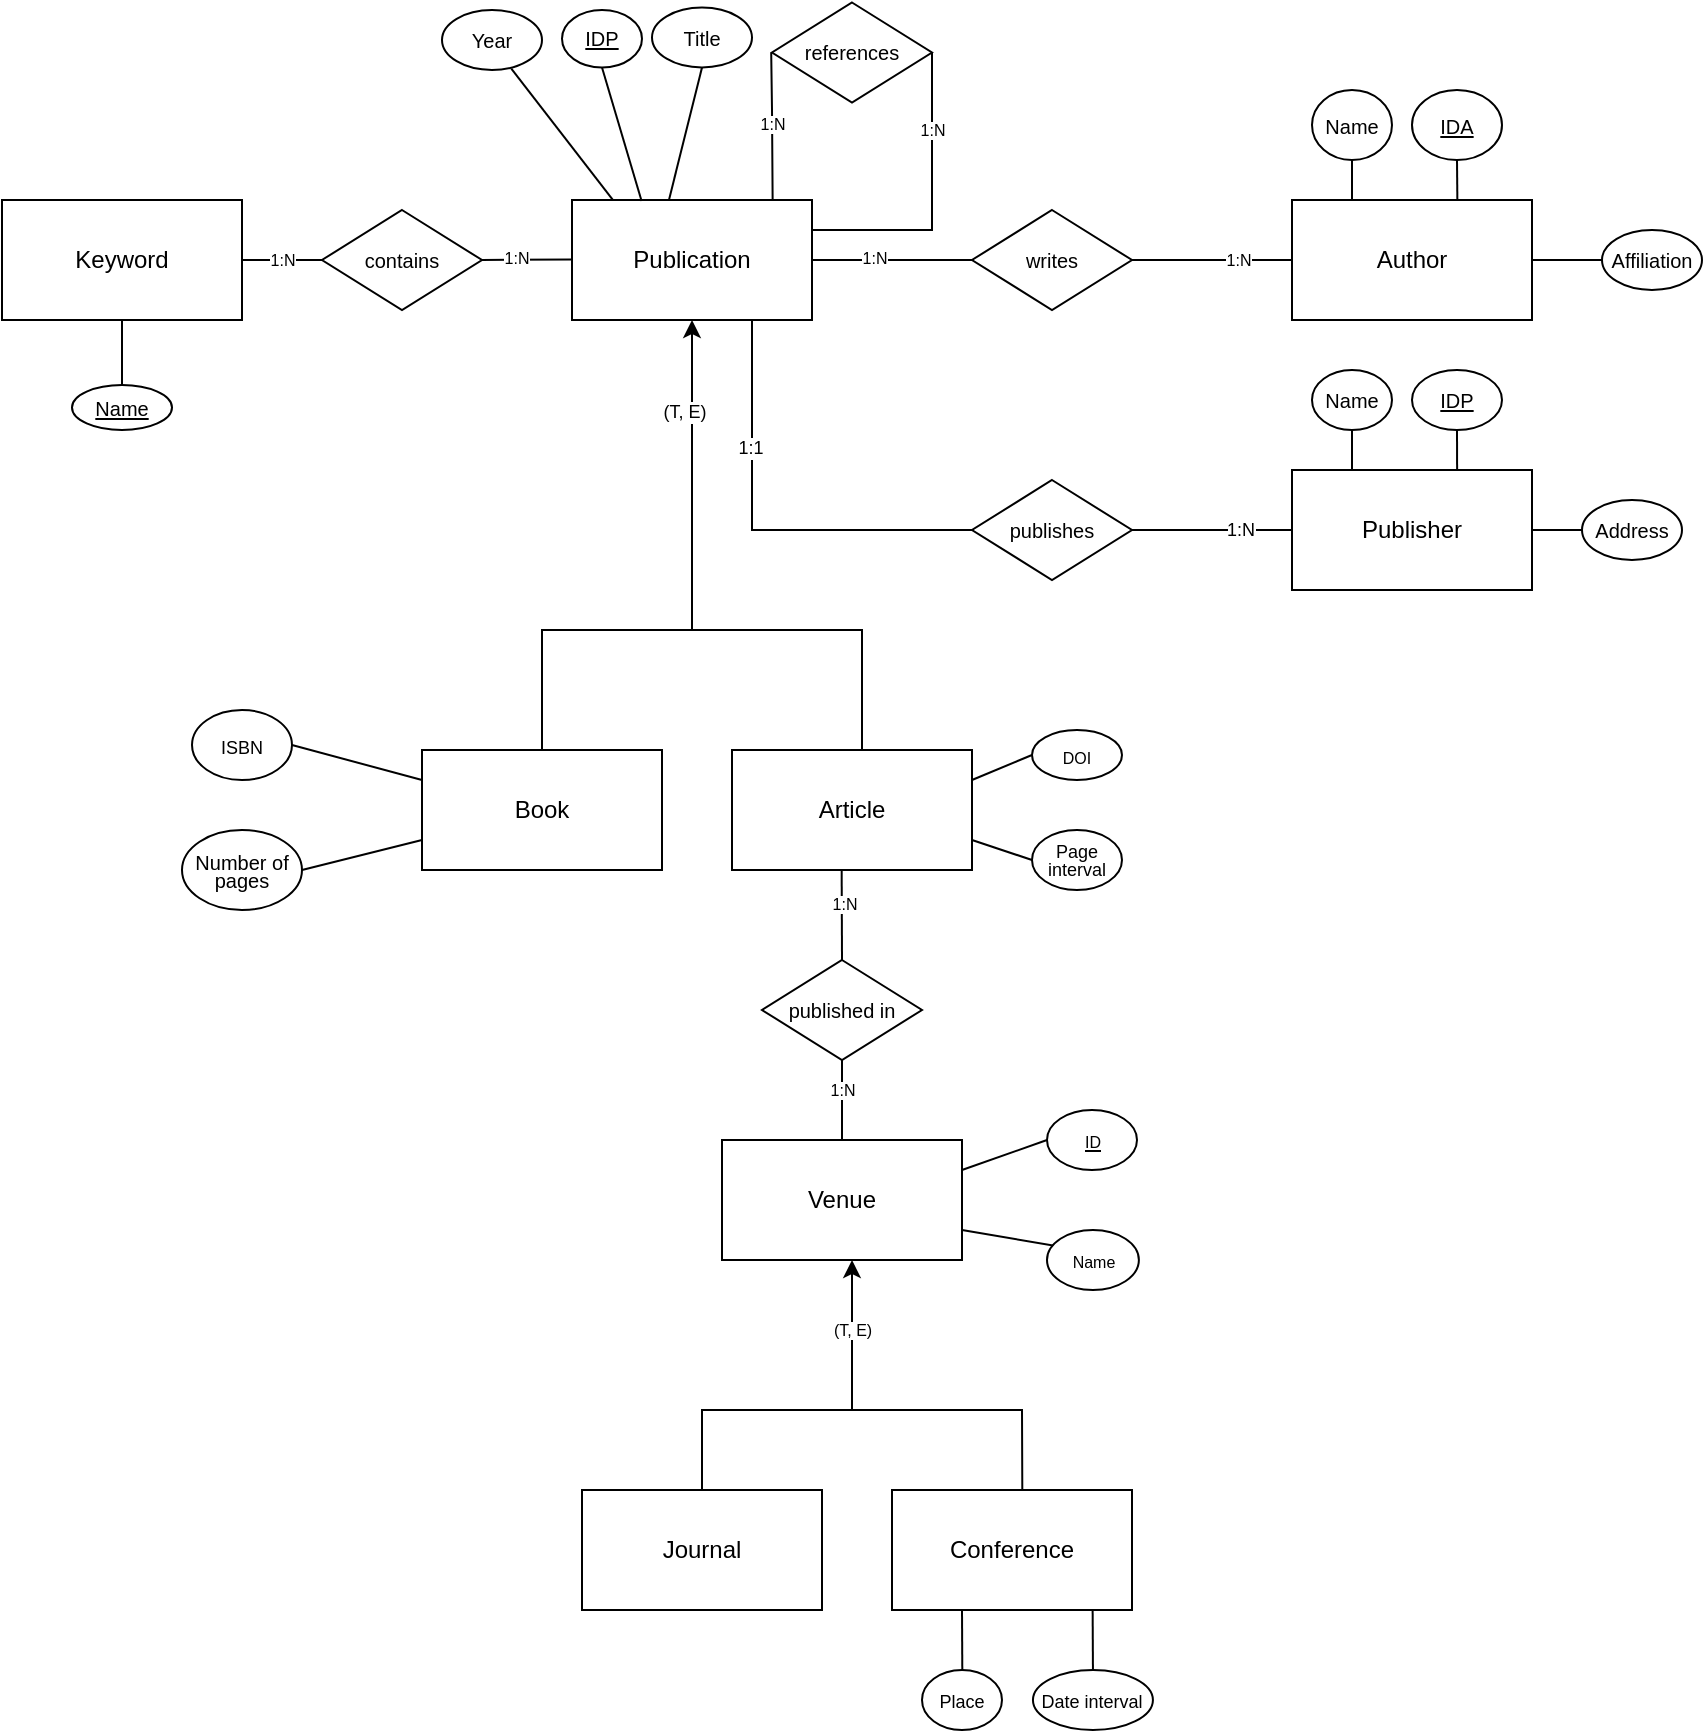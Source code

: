 <mxfile version="20.5.1" type="device"><diagram id="YbhiVVgpyqPNxYgK19MA" name="Pagina-1"><mxGraphModel dx="2249" dy="714" grid="1" gridSize="10" guides="1" tooltips="1" connect="1" arrows="1" fold="1" page="1" pageScale="1" pageWidth="827" pageHeight="1169" math="0" shadow="0"><root><mxCell id="0"/><mxCell id="1" parent="0"/><mxCell id="30poPbCXwHU9at0M2g7Q-2" value="&lt;div&gt;Publication&lt;/div&gt;" style="rounded=0;whiteSpace=wrap;html=1;" parent="1" vertex="1"><mxGeometry x="215" y="205" width="120" height="60" as="geometry"/></mxCell><mxCell id="30poPbCXwHU9at0M2g7Q-3" value="Author" style="whiteSpace=wrap;html=1;" parent="1" vertex="1"><mxGeometry x="575" y="205" width="120" height="60" as="geometry"/></mxCell><mxCell id="30poPbCXwHU9at0M2g7Q-4" value="Book" style="rounded=0;whiteSpace=wrap;html=1;" parent="1" vertex="1"><mxGeometry x="140" y="480" width="120" height="60" as="geometry"/></mxCell><mxCell id="30poPbCXwHU9at0M2g7Q-5" value="Article" style="whiteSpace=wrap;html=1;" parent="1" vertex="1"><mxGeometry x="295" y="480" width="120" height="60" as="geometry"/></mxCell><mxCell id="30poPbCXwHU9at0M2g7Q-6" value="" style="endArrow=none;html=1;rounded=0;entryX=0.25;entryY=0;entryDx=0;entryDy=0;exitX=0.5;exitY=1;exitDx=0;exitDy=0;" parent="1" source="30poPbCXwHU9at0M2g7Q-7" target="30poPbCXwHU9at0M2g7Q-3" edge="1"><mxGeometry width="50" height="50" relative="1" as="geometry"><mxPoint x="605" y="185" as="sourcePoint"/><mxPoint x="535" y="355" as="targetPoint"/></mxGeometry></mxCell><mxCell id="30poPbCXwHU9at0M2g7Q-7" value="&lt;font style=&quot;font-size: 10px;&quot;&gt;Name&lt;/font&gt;" style="ellipse;whiteSpace=wrap;html=1;" parent="1" vertex="1"><mxGeometry x="585" y="150" width="40" height="35" as="geometry"/></mxCell><mxCell id="30poPbCXwHU9at0M2g7Q-8" value="" style="endArrow=none;html=1;rounded=0;entryX=0.689;entryY=-0.002;entryDx=0;entryDy=0;exitX=0.5;exitY=1;exitDx=0;exitDy=0;entryPerimeter=0;" parent="1" source="30poPbCXwHU9at0M2g7Q-9" edge="1" target="30poPbCXwHU9at0M2g7Q-3"><mxGeometry width="50" height="50" relative="1" as="geometry"><mxPoint x="655" y="185" as="sourcePoint"/><mxPoint x="655" y="205" as="targetPoint"/></mxGeometry></mxCell><mxCell id="30poPbCXwHU9at0M2g7Q-9" value="&lt;font style=&quot;font-size: 10px;&quot;&gt;&lt;span style=&quot;&quot;&gt;&lt;u&gt;IDA&lt;/u&gt;&lt;/span&gt;&lt;/font&gt;" style="ellipse;whiteSpace=wrap;html=1;" parent="1" vertex="1"><mxGeometry x="635" y="150" width="45" height="35" as="geometry"/></mxCell><mxCell id="30poPbCXwHU9at0M2g7Q-10" value="" style="endArrow=none;html=1;rounded=0;entryX=0.404;entryY=0;entryDx=0;entryDy=0;exitX=0.5;exitY=1;exitDx=0;exitDy=0;entryPerimeter=0;" parent="1" source="30poPbCXwHU9at0M2g7Q-11" target="30poPbCXwHU9at0M2g7Q-2" edge="1"><mxGeometry width="50" height="50" relative="1" as="geometry"><mxPoint x="245" y="185" as="sourcePoint"/><mxPoint x="245" y="205" as="targetPoint"/></mxGeometry></mxCell><mxCell id="30poPbCXwHU9at0M2g7Q-11" value="&lt;font style=&quot;font-size: 10px;&quot;&gt;Title&lt;/font&gt;" style="ellipse;whiteSpace=wrap;html=1;" parent="1" vertex="1"><mxGeometry x="255" y="108.75" width="50" height="30" as="geometry"/></mxCell><mxCell id="30poPbCXwHU9at0M2g7Q-20" value="" style="endArrow=none;html=1;rounded=0;entryX=0.171;entryY=0.001;entryDx=0;entryDy=0;exitX=0.693;exitY=0.978;exitDx=0;exitDy=0;entryPerimeter=0;exitPerimeter=0;" parent="1" source="30poPbCXwHU9at0M2g7Q-21" target="30poPbCXwHU9at0M2g7Q-2" edge="1"><mxGeometry width="50" height="50" relative="1" as="geometry"><mxPoint x="180" y="150" as="sourcePoint"/><mxPoint x="210" y="260" as="targetPoint"/></mxGeometry></mxCell><mxCell id="30poPbCXwHU9at0M2g7Q-21" value="&lt;font style=&quot;font-size: 10px;&quot;&gt;Year&lt;/font&gt;" style="ellipse;whiteSpace=wrap;html=1;" parent="1" vertex="1"><mxGeometry x="150" y="110" width="50" height="30" as="geometry"/></mxCell><mxCell id="30poPbCXwHU9at0M2g7Q-28" value="" style="endArrow=none;html=1;rounded=0;fontSize=8;exitX=1;exitY=0.5;exitDx=0;exitDy=0;entryX=0;entryY=0.5;entryDx=0;entryDy=0;" parent="1" source="30poPbCXwHU9at0M2g7Q-35" target="30poPbCXwHU9at0M2g7Q-3" edge="1"><mxGeometry width="50" height="50" relative="1" as="geometry"><mxPoint x="315" y="335" as="sourcePoint"/><mxPoint x="275" y="345" as="targetPoint"/></mxGeometry></mxCell><mxCell id="30poPbCXwHU9at0M2g7Q-77" value="1:N" style="edgeLabel;html=1;align=center;verticalAlign=middle;resizable=0;points=[];fontSize=8;" parent="30poPbCXwHU9at0M2g7Q-28" vertex="1" connectable="0"><mxGeometry x="0.319" relative="1" as="geometry"><mxPoint as="offset"/></mxGeometry></mxCell><mxCell id="30poPbCXwHU9at0M2g7Q-34" value="" style="endArrow=none;html=1;rounded=0;fontSize=8;exitX=1;exitY=0.5;exitDx=0;exitDy=0;" parent="1" source="30poPbCXwHU9at0M2g7Q-2" target="30poPbCXwHU9at0M2g7Q-35" edge="1"><mxGeometry width="50" height="50" relative="1" as="geometry"><mxPoint x="315" y="335" as="sourcePoint"/><mxPoint x="425" y="235" as="targetPoint"/></mxGeometry></mxCell><mxCell id="30poPbCXwHU9at0M2g7Q-76" value="1:N" style="edgeLabel;html=1;align=center;verticalAlign=middle;resizable=0;points=[];fontSize=8;" parent="30poPbCXwHU9at0M2g7Q-34" vertex="1" connectable="0"><mxGeometry x="-0.238" y="1" relative="1" as="geometry"><mxPoint as="offset"/></mxGeometry></mxCell><mxCell id="30poPbCXwHU9at0M2g7Q-35" value="&lt;font style=&quot;font-size: 10px;&quot;&gt;writes&lt;/font&gt;" style="rhombus;whiteSpace=wrap;html=1;fontSize=8;" parent="1" vertex="1"><mxGeometry x="415" y="210" width="80" height="50" as="geometry"/></mxCell><mxCell id="30poPbCXwHU9at0M2g7Q-40" value="Journal" style="rounded=0;whiteSpace=wrap;html=1;" parent="1" vertex="1"><mxGeometry x="220" y="850" width="120" height="60" as="geometry"/></mxCell><mxCell id="30poPbCXwHU9at0M2g7Q-42" value="" style="endArrow=classic;html=1;rounded=0;fontSize=8;entryX=0.5;entryY=1;entryDx=0;entryDy=0;exitX=0.5;exitY=0;exitDx=0;exitDy=0;" parent="1" source="30poPbCXwHU9at0M2g7Q-4" target="30poPbCXwHU9at0M2g7Q-2" edge="1"><mxGeometry width="50" height="50" relative="1" as="geometry"><mxPoint x="210" y="480" as="sourcePoint"/><mxPoint x="250" y="365" as="targetPoint"/><Array as="points"><mxPoint x="200" y="420"/><mxPoint x="275" y="420"/></Array></mxGeometry></mxCell><mxCell id="30poPbCXwHU9at0M2g7Q-48" value="" style="endArrow=none;html=1;rounded=0;fontSize=8;" parent="1" edge="1"><mxGeometry width="50" height="50" relative="1" as="geometry"><mxPoint x="360" y="480" as="sourcePoint"/><mxPoint x="270" y="420" as="targetPoint"/><Array as="points"><mxPoint x="360" y="420"/></Array></mxGeometry></mxCell><mxCell id="30poPbCXwHU9at0M2g7Q-52" value="" style="endArrow=none;html=1;rounded=0;entryX=0;entryY=0.25;entryDx=0;entryDy=0;exitX=1;exitY=0.5;exitDx=0;exitDy=0;" parent="1" source="30poPbCXwHU9at0M2g7Q-53" target="30poPbCXwHU9at0M2g7Q-4" edge="1"><mxGeometry width="50" height="50" relative="1" as="geometry"><mxPoint x="235" y="685" as="sourcePoint"/><mxPoint x="235" y="705" as="targetPoint"/></mxGeometry></mxCell><mxCell id="30poPbCXwHU9at0M2g7Q-53" value="&lt;font style=&quot;font-size: 9px;&quot;&gt;&lt;span style=&quot;&quot;&gt;ISBN&lt;/span&gt;&lt;/font&gt;" style="ellipse;whiteSpace=wrap;html=1;" parent="1" vertex="1"><mxGeometry x="25" y="460" width="50" height="35" as="geometry"/></mxCell><mxCell id="30poPbCXwHU9at0M2g7Q-54" value="" style="endArrow=none;html=1;rounded=0;fontSize=8;exitX=0.5;exitY=1;exitDx=0;exitDy=0;entryX=0.29;entryY=0.008;entryDx=0;entryDy=0;entryPerimeter=0;" parent="1" source="30poPbCXwHU9at0M2g7Q-55" target="30poPbCXwHU9at0M2g7Q-2" edge="1"><mxGeometry width="50" height="50" relative="1" as="geometry"><mxPoint x="175" y="175" as="sourcePoint"/><mxPoint x="210" y="240" as="targetPoint"/></mxGeometry></mxCell><mxCell id="30poPbCXwHU9at0M2g7Q-55" value="&lt;font style=&quot;font-size: 10px;&quot;&gt;&lt;u&gt;IDP&lt;/u&gt;&lt;/font&gt;" style="ellipse;whiteSpace=wrap;html=1;" parent="1" vertex="1"><mxGeometry x="210" y="110" width="40" height="28.75" as="geometry"/></mxCell><mxCell id="30poPbCXwHU9at0M2g7Q-57" value="&lt;font style=&quot;font-size: 12px;&quot;&gt;Conference&lt;/font&gt;" style="rounded=0;whiteSpace=wrap;html=1;fontSize=8;" parent="1" vertex="1"><mxGeometry x="375" y="850" width="120" height="60" as="geometry"/></mxCell><mxCell id="30poPbCXwHU9at0M2g7Q-60" value="&lt;font style=&quot;font-size: 9px;&quot;&gt;&lt;span style=&quot;&quot;&gt;Place&lt;/span&gt;&lt;/font&gt;" style="ellipse;whiteSpace=wrap;html=1;" parent="1" vertex="1"><mxGeometry x="390" y="940" width="40" height="30" as="geometry"/></mxCell><mxCell id="30poPbCXwHU9at0M2g7Q-61" value="" style="endArrow=none;html=1;rounded=0;entryX=0.836;entryY=0.997;entryDx=0;entryDy=0;exitX=0.5;exitY=0;exitDx=0;exitDy=0;entryPerimeter=0;" parent="1" source="30poPbCXwHU9at0M2g7Q-62" target="30poPbCXwHU9at0M2g7Q-57" edge="1"><mxGeometry width="50" height="50" relative="1" as="geometry"><mxPoint x="540" y="794" as="sourcePoint"/><mxPoint x="430" y="830" as="targetPoint"/></mxGeometry></mxCell><mxCell id="30poPbCXwHU9at0M2g7Q-62" value="&lt;font style=&quot;font-size: 9px;&quot;&gt;Date interval&lt;/font&gt;" style="ellipse;whiteSpace=wrap;html=1;" parent="1" vertex="1"><mxGeometry x="445.47" y="940" width="60" height="30" as="geometry"/></mxCell><mxCell id="30poPbCXwHU9at0M2g7Q-71" value="" style="endArrow=none;html=1;rounded=0;entryX=1;entryY=0.75;entryDx=0;entryDy=0;exitX=1;exitY=0.5;exitDx=0;exitDy=0;" parent="1" source="30poPbCXwHU9at0M2g7Q-72" target="mWcJXzl9PnsHev3A6H5_-5" edge="1"><mxGeometry width="50" height="50" relative="1" as="geometry"><mxPoint x="650" y="806.5" as="sourcePoint"/><mxPoint x="625" y="762.5" as="targetPoint"/></mxGeometry></mxCell><mxCell id="30poPbCXwHU9at0M2g7Q-72" value="&lt;font style=&quot;font-size: 8px;&quot;&gt;Name&lt;/font&gt;" style="ellipse;whiteSpace=wrap;html=1;" parent="1" vertex="1"><mxGeometry x="452.5" y="720" width="45.94" height="30" as="geometry"/></mxCell><mxCell id="30poPbCXwHU9at0M2g7Q-73" value="" style="endArrow=none;html=1;rounded=0;fontSize=8;exitX=1;exitY=0.25;exitDx=0;exitDy=0;entryX=0;entryY=0.5;entryDx=0;entryDy=0;" parent="1" source="30poPbCXwHU9at0M2g7Q-5" target="30poPbCXwHU9at0M2g7Q-74" edge="1"><mxGeometry width="50" height="50" relative="1" as="geometry"><mxPoint x="435" y="545" as="sourcePoint"/><mxPoint x="625" y="612" as="targetPoint"/></mxGeometry></mxCell><mxCell id="30poPbCXwHU9at0M2g7Q-74" value="&lt;span style=&quot;font-size: 8px;&quot;&gt;DOI&lt;/span&gt;" style="ellipse;whiteSpace=wrap;html=1;" parent="1" vertex="1"><mxGeometry x="445" y="470" width="45" height="25" as="geometry"/></mxCell><mxCell id="30poPbCXwHU9at0M2g7Q-85" value="" style="endArrow=none;html=1;rounded=0;fontSize=12;entryX=-0.005;entryY=0.499;entryDx=0;entryDy=0;exitX=0.836;exitY=-0.003;exitDx=0;exitDy=0;exitPerimeter=0;labelBackgroundColor=#FFFF66;entryPerimeter=0;" parent="1" source="30poPbCXwHU9at0M2g7Q-2" target="5R_UoTqyrPRpTgfYlsPM-5" edge="1"><mxGeometry width="50" height="50" relative="1" as="geometry"><mxPoint x="295" y="205" as="sourcePoint"/><mxPoint x="295" y="140" as="targetPoint"/><Array as="points"><mxPoint x="315" y="160"/></Array></mxGeometry></mxCell><mxCell id="5R_UoTqyrPRpTgfYlsPM-4" value="1:N" style="edgeLabel;html=1;align=center;verticalAlign=middle;resizable=0;points=[];fontSize=8;" parent="30poPbCXwHU9at0M2g7Q-85" vertex="1" connectable="0"><mxGeometry x="0.056" y="1" relative="1" as="geometry"><mxPoint x="1" y="1" as="offset"/></mxGeometry></mxCell><mxCell id="30poPbCXwHU9at0M2g7Q-86" value="" style="endArrow=none;html=1;rounded=0;fontSize=12;entryX=1;entryY=0.5;entryDx=0;entryDy=0;exitX=1;exitY=0.25;exitDx=0;exitDy=0;labelBackgroundColor=#FFFF66;" parent="1" source="30poPbCXwHU9at0M2g7Q-2" target="5R_UoTqyrPRpTgfYlsPM-5" edge="1"><mxGeometry width="50" height="50" relative="1" as="geometry"><mxPoint x="375" y="215" as="sourcePoint"/><mxPoint x="375" y="140" as="targetPoint"/><Array as="points"><mxPoint x="395" y="220"/></Array></mxGeometry></mxCell><mxCell id="5R_UoTqyrPRpTgfYlsPM-2" value="1:N" style="edgeLabel;html=1;align=center;verticalAlign=middle;resizable=0;points=[];fontSize=8;" parent="30poPbCXwHU9at0M2g7Q-86" vertex="1" connectable="0"><mxGeometry x="0.21" y="-1" relative="1" as="geometry"><mxPoint x="-1" y="-20" as="offset"/></mxGeometry></mxCell><mxCell id="30poPbCXwHU9at0M2g7Q-90" value="Publisher" style="whiteSpace=wrap;html=1;" parent="1" vertex="1"><mxGeometry x="575" y="340" width="120" height="60" as="geometry"/></mxCell><mxCell id="30poPbCXwHU9at0M2g7Q-91" value="" style="endArrow=none;html=1;rounded=0;entryX=0.25;entryY=0;entryDx=0;entryDy=0;exitX=0.5;exitY=1;exitDx=0;exitDy=0;" parent="1" source="30poPbCXwHU9at0M2g7Q-92" target="30poPbCXwHU9at0M2g7Q-90" edge="1"><mxGeometry width="50" height="50" relative="1" as="geometry"><mxPoint x="605" y="320" as="sourcePoint"/><mxPoint x="535" y="490" as="targetPoint"/></mxGeometry></mxCell><mxCell id="30poPbCXwHU9at0M2g7Q-92" value="&lt;font style=&quot;font-size: 10px;&quot;&gt;Name&lt;/font&gt;" style="ellipse;whiteSpace=wrap;html=1;" parent="1" vertex="1"><mxGeometry x="585" y="290" width="40" height="30" as="geometry"/></mxCell><mxCell id="30poPbCXwHU9at0M2g7Q-93" value="" style="endArrow=none;html=1;rounded=0;entryX=0.688;entryY=0.002;entryDx=0;entryDy=0;exitX=0.5;exitY=1;exitDx=0;exitDy=0;entryPerimeter=0;" parent="1" source="30poPbCXwHU9at0M2g7Q-94" edge="1" target="30poPbCXwHU9at0M2g7Q-90"><mxGeometry width="50" height="50" relative="1" as="geometry"><mxPoint x="655" y="320" as="sourcePoint"/><mxPoint x="655" y="340" as="targetPoint"/></mxGeometry></mxCell><mxCell id="30poPbCXwHU9at0M2g7Q-94" value="&lt;font style=&quot;font-size: 10px;&quot;&gt;&lt;span style=&quot;&quot;&gt;&lt;u&gt;IDP&lt;/u&gt;&lt;/span&gt;&lt;/font&gt;" style="ellipse;whiteSpace=wrap;html=1;" parent="1" vertex="1"><mxGeometry x="635" y="290" width="45" height="30" as="geometry"/></mxCell><mxCell id="30poPbCXwHU9at0M2g7Q-95" value="" style="endArrow=none;html=1;rounded=0;fontSize=8;exitX=1;exitY=0.5;exitDx=0;exitDy=0;entryX=0;entryY=0.5;entryDx=0;entryDy=0;" parent="1" target="30poPbCXwHU9at0M2g7Q-90" edge="1"><mxGeometry width="50" height="50" relative="1" as="geometry"><mxPoint x="495" y="370" as="sourcePoint"/><mxPoint x="275" y="480" as="targetPoint"/></mxGeometry></mxCell><mxCell id="5R_UoTqyrPRpTgfYlsPM-8" value="1:N" style="edgeLabel;html=1;align=center;verticalAlign=middle;resizable=0;points=[];fontSize=9;" parent="30poPbCXwHU9at0M2g7Q-95" vertex="1" connectable="0"><mxGeometry x="0.333" relative="1" as="geometry"><mxPoint as="offset"/></mxGeometry></mxCell><mxCell id="30poPbCXwHU9at0M2g7Q-100" value="" style="endArrow=none;html=1;rounded=0;labelBackgroundColor=#FFFF66;fontSize=8;exitX=0;exitY=0.5;exitDx=0;exitDy=0;entryX=0.75;entryY=1;entryDx=0;entryDy=0;" parent="1" target="30poPbCXwHU9at0M2g7Q-2" edge="1"><mxGeometry width="50" height="50" relative="1" as="geometry"><mxPoint x="415" y="370" as="sourcePoint"/><mxPoint x="445" y="265" as="targetPoint"/><Array as="points"><mxPoint x="305" y="370"/></Array></mxGeometry></mxCell><mxCell id="5R_UoTqyrPRpTgfYlsPM-9" value="1:1" style="edgeLabel;html=1;align=center;verticalAlign=middle;resizable=0;points=[];fontSize=9;" parent="30poPbCXwHU9at0M2g7Q-100" vertex="1" connectable="0"><mxGeometry x="0.408" y="1" relative="1" as="geometry"><mxPoint as="offset"/></mxGeometry></mxCell><mxCell id="30poPbCXwHU9at0M2g7Q-101" value="" style="endArrow=none;html=1;rounded=0;entryX=1;entryY=0.5;entryDx=0;entryDy=0;" parent="1" target="30poPbCXwHU9at0M2g7Q-90" edge="1"><mxGeometry width="50" height="50" relative="1" as="geometry"><mxPoint x="730" y="370" as="sourcePoint"/><mxPoint x="715" y="330" as="targetPoint"/></mxGeometry></mxCell><mxCell id="30poPbCXwHU9at0M2g7Q-102" value="&lt;font style=&quot;font-size: 10px;&quot;&gt;&lt;span style=&quot;&quot;&gt;Address&lt;/span&gt;&lt;/font&gt;" style="ellipse;whiteSpace=wrap;html=1;" parent="1" vertex="1"><mxGeometry x="720" y="355" width="50" height="30" as="geometry"/></mxCell><mxCell id="5R_UoTqyrPRpTgfYlsPM-5" value="&lt;font style=&quot;font-size: 10px;&quot;&gt;references&lt;/font&gt;" style="rhombus;whiteSpace=wrap;html=1;fontSize=8;" parent="1" vertex="1"><mxGeometry x="315" y="106.25" width="80" height="50" as="geometry"/></mxCell><mxCell id="5R_UoTqyrPRpTgfYlsPM-7" value="&lt;font style=&quot;font-size: 10px;&quot;&gt;publishes&lt;/font&gt;" style="rhombus;whiteSpace=wrap;html=1;fontSize=8;" parent="1" vertex="1"><mxGeometry x="415" y="345" width="80" height="50" as="geometry"/></mxCell><mxCell id="mWcJXzl9PnsHev3A6H5_-2" value="&lt;font style=&quot;font-size: 10px;&quot;&gt;Affiliation&lt;/font&gt;" style="ellipse;whiteSpace=wrap;html=1;" parent="1" vertex="1"><mxGeometry x="730" y="220" width="50" height="30" as="geometry"/></mxCell><mxCell id="mWcJXzl9PnsHev3A6H5_-3" value="" style="endArrow=none;html=1;rounded=0;entryX=1;entryY=0.5;entryDx=0;entryDy=0;exitX=0;exitY=0.5;exitDx=0;exitDy=0;" parent="1" source="mWcJXzl9PnsHev3A6H5_-2" target="30poPbCXwHU9at0M2g7Q-3" edge="1"><mxGeometry width="50" height="50" relative="1" as="geometry"><mxPoint x="665" y="195" as="sourcePoint"/><mxPoint x="665" y="215" as="targetPoint"/></mxGeometry></mxCell><mxCell id="mWcJXzl9PnsHev3A6H5_-4" value="&lt;font style=&quot;font-size: 10px;&quot;&gt;published in&lt;/font&gt;" style="rhombus;whiteSpace=wrap;html=1;fontSize=8;" parent="1" vertex="1"><mxGeometry x="310" y="585" width="80" height="50" as="geometry"/></mxCell><mxCell id="mWcJXzl9PnsHev3A6H5_-5" value="Venue" style="rounded=0;whiteSpace=wrap;html=1;" parent="1" vertex="1"><mxGeometry x="290" y="675" width="120" height="60" as="geometry"/></mxCell><mxCell id="mWcJXzl9PnsHev3A6H5_-6" value="" style="endArrow=none;html=1;rounded=0;fontSize=8;exitX=0.5;exitY=1;exitDx=0;exitDy=0;entryX=0.5;entryY=0;entryDx=0;entryDy=0;" parent="1" source="mWcJXzl9PnsHev3A6H5_-4" target="mWcJXzl9PnsHev3A6H5_-5" edge="1"><mxGeometry width="50" height="50" relative="1" as="geometry"><mxPoint x="470" y="665.0" as="sourcePoint"/><mxPoint x="470" y="695" as="targetPoint"/></mxGeometry></mxCell><mxCell id="mWcJXzl9PnsHev3A6H5_-7" value="1:N" style="edgeLabel;html=1;align=center;verticalAlign=middle;resizable=0;points=[];fontSize=8;" parent="mWcJXzl9PnsHev3A6H5_-6" vertex="1" connectable="0"><mxGeometry x="-0.238" y="1" relative="1" as="geometry"><mxPoint x="-1" as="offset"/></mxGeometry></mxCell><mxCell id="mWcJXzl9PnsHev3A6H5_-8" value="" style="endArrow=none;html=1;rounded=0;fontSize=8;exitX=0.5;exitY=1;exitDx=0;exitDy=0;entryX=0.5;entryY=0;entryDx=0;entryDy=0;" parent="1" target="mWcJXzl9PnsHev3A6H5_-4" edge="1"><mxGeometry width="50" height="50" relative="1" as="geometry"><mxPoint x="349.83" y="540" as="sourcePoint"/><mxPoint x="349.83" y="580" as="targetPoint"/></mxGeometry></mxCell><mxCell id="mWcJXzl9PnsHev3A6H5_-9" value="1:N" style="edgeLabel;html=1;align=center;verticalAlign=middle;resizable=0;points=[];fontSize=8;" parent="mWcJXzl9PnsHev3A6H5_-8" vertex="1" connectable="0"><mxGeometry x="-0.238" y="1" relative="1" as="geometry"><mxPoint as="offset"/></mxGeometry></mxCell><mxCell id="mWcJXzl9PnsHev3A6H5_-12" value="" style="endArrow=classic;html=1;rounded=0;fontSize=8;entryX=0.5;entryY=1;entryDx=0;entryDy=0;" parent="1" edge="1"><mxGeometry width="50" height="50" relative="1" as="geometry"><mxPoint x="280" y="850" as="sourcePoint"/><mxPoint x="355" y="735" as="targetPoint"/><Array as="points"><mxPoint x="280" y="810"/><mxPoint x="355" y="810"/></Array></mxGeometry></mxCell><mxCell id="mWcJXzl9PnsHev3A6H5_-13" value="" style="endArrow=none;html=1;rounded=0;fontSize=8;exitX=0.543;exitY=0.008;exitDx=0;exitDy=0;exitPerimeter=0;" parent="1" source="30poPbCXwHU9at0M2g7Q-57" edge="1"><mxGeometry width="50" height="50" relative="1" as="geometry"><mxPoint x="440" y="840" as="sourcePoint"/><mxPoint x="350" y="810" as="targetPoint"/><Array as="points"><mxPoint x="440" y="810"/></Array></mxGeometry></mxCell><mxCell id="mWcJXzl9PnsHev3A6H5_-16" value="" style="endArrow=none;html=1;rounded=0;entryX=1;entryY=0.25;entryDx=0;entryDy=0;exitX=0;exitY=0.5;exitDx=0;exitDy=0;" parent="1" source="mWcJXzl9PnsHev3A6H5_-17" target="mWcJXzl9PnsHev3A6H5_-5" edge="1"><mxGeometry width="50" height="50" relative="1" as="geometry"><mxPoint x="485" y="810" as="sourcePoint"/><mxPoint x="410" y="705" as="targetPoint"/></mxGeometry></mxCell><mxCell id="mWcJXzl9PnsHev3A6H5_-17" value="&lt;u&gt;&lt;font style=&quot;font-size: 8px;&quot;&gt;ID&lt;/font&gt;&lt;/u&gt;" style="ellipse;whiteSpace=wrap;html=1;" parent="1" vertex="1"><mxGeometry x="452.5" y="660" width="45" height="30" as="geometry"/></mxCell><mxCell id="mWcJXzl9PnsHev3A6H5_-20" value="&lt;p style=&quot;line-height: 1; font-size: 9px;&quot;&gt;&lt;font style=&quot;font-size: 9px;&quot;&gt;Page interval&lt;br&gt;&lt;/font&gt;&lt;/p&gt;" style="ellipse;whiteSpace=wrap;html=1;" parent="1" vertex="1"><mxGeometry x="445" y="520" width="45" height="30" as="geometry"/></mxCell><mxCell id="mWcJXzl9PnsHev3A6H5_-21" value="" style="endArrow=none;html=1;rounded=0;fontSize=8;exitX=1;exitY=0.75;exitDx=0;exitDy=0;entryX=0;entryY=0.5;entryDx=0;entryDy=0;" parent="1" source="30poPbCXwHU9at0M2g7Q-5" target="mWcJXzl9PnsHev3A6H5_-20" edge="1"><mxGeometry width="50" height="50" relative="1" as="geometry"><mxPoint x="425" y="520" as="sourcePoint"/><mxPoint x="455" y="505" as="targetPoint"/></mxGeometry></mxCell><mxCell id="mWcJXzl9PnsHev3A6H5_-23" value="&lt;p style=&quot;line-height: 0.9; font-size: 10px;&quot;&gt;&lt;font style=&quot;font-size: 10px;&quot;&gt;Number of pages&lt;br&gt;&lt;/font&gt;&lt;/p&gt;" style="ellipse;whiteSpace=wrap;html=1;" parent="1" vertex="1"><mxGeometry x="20" y="520" width="60" height="40" as="geometry"/></mxCell><mxCell id="mWcJXzl9PnsHev3A6H5_-24" value="" style="endArrow=none;html=1;rounded=0;fontSize=8;exitX=1;exitY=0.5;exitDx=0;exitDy=0;entryX=0;entryY=0.75;entryDx=0;entryDy=0;" parent="1" source="mWcJXzl9PnsHev3A6H5_-23" target="30poPbCXwHU9at0M2g7Q-4" edge="1"><mxGeometry width="50" height="50" relative="1" as="geometry"><mxPoint x="90" y="550" as="sourcePoint"/><mxPoint x="120.0" y="560" as="targetPoint"/></mxGeometry></mxCell><mxCell id="mWcJXzl9PnsHev3A6H5_-26" value="" style="endArrow=none;html=1;rounded=0;entryX=0.836;entryY=0.997;entryDx=0;entryDy=0;exitX=0.5;exitY=0;exitDx=0;exitDy=0;entryPerimeter=0;" parent="1" edge="1"><mxGeometry width="50" height="50" relative="1" as="geometry"><mxPoint x="410.15" y="940" as="sourcePoint"/><mxPoint x="410.0" y="909.82" as="targetPoint"/></mxGeometry></mxCell><mxCell id="mWcJXzl9PnsHev3A6H5_-27" value="&lt;div&gt;(T, E)&lt;/div&gt;" style="edgeLabel;html=1;align=center;verticalAlign=middle;resizable=0;points=[];fontSize=9;" parent="1" vertex="1" connectable="0"><mxGeometry x="314" y="339.999" as="geometry"><mxPoint x="-43" y="-29" as="offset"/></mxGeometry></mxCell><mxCell id="mWcJXzl9PnsHev3A6H5_-29" value="(T, E)" style="edgeLabel;html=1;align=center;verticalAlign=middle;resizable=0;points=[];fontSize=8;" parent="1" vertex="1" connectable="0"><mxGeometry x="355.005" y="770.004" as="geometry"/></mxCell><mxCell id="mWcJXzl9PnsHev3A6H5_-30" value="Keyword" style="rounded=0;whiteSpace=wrap;html=1;" parent="1" vertex="1"><mxGeometry x="-70" y="205" width="120" height="60" as="geometry"/></mxCell><mxCell id="mWcJXzl9PnsHev3A6H5_-31" value="&lt;font style=&quot;font-size: 10px;&quot;&gt;contains&lt;/font&gt;" style="rhombus;whiteSpace=wrap;html=1;fontSize=8;" parent="1" vertex="1"><mxGeometry x="90" y="210" width="80" height="50" as="geometry"/></mxCell><mxCell id="mWcJXzl9PnsHev3A6H5_-34" value="" style="endArrow=none;html=1;rounded=0;fontSize=8;exitX=1;exitY=0.5;exitDx=0;exitDy=0;" parent="1" source="mWcJXzl9PnsHev3A6H5_-31" edge="1"><mxGeometry width="50" height="50" relative="1" as="geometry"><mxPoint x="135" y="234.76" as="sourcePoint"/><mxPoint x="215" y="234.76" as="targetPoint"/></mxGeometry></mxCell><mxCell id="mWcJXzl9PnsHev3A6H5_-35" value="1:N" style="edgeLabel;html=1;align=center;verticalAlign=middle;resizable=0;points=[];fontSize=8;" parent="mWcJXzl9PnsHev3A6H5_-34" vertex="1" connectable="0"><mxGeometry x="-0.238" y="1" relative="1" as="geometry"><mxPoint as="offset"/></mxGeometry></mxCell><mxCell id="mWcJXzl9PnsHev3A6H5_-37" value="" style="endArrow=none;html=1;rounded=0;fontSize=8;exitX=1;exitY=0.5;exitDx=0;exitDy=0;" parent="1" source="mWcJXzl9PnsHev3A6H5_-30" edge="1"><mxGeometry width="50" height="50" relative="1" as="geometry"><mxPoint x="60" y="235.1" as="sourcePoint"/><mxPoint x="90" y="235" as="targetPoint"/></mxGeometry></mxCell><mxCell id="mWcJXzl9PnsHev3A6H5_-38" value="1:N" style="edgeLabel;html=1;align=center;verticalAlign=middle;resizable=0;points=[];fontSize=8;" parent="mWcJXzl9PnsHev3A6H5_-37" vertex="1" connectable="0"><mxGeometry x="-0.238" y="1" relative="1" as="geometry"><mxPoint x="5" y="1" as="offset"/></mxGeometry></mxCell><mxCell id="7sqVd7sb39d2AhWWTEsP-2" value="" style="endArrow=none;html=1;rounded=0;entryX=0.5;entryY=1;entryDx=0;entryDy=0;exitX=0.5;exitY=0;exitDx=0;exitDy=0;" parent="1" source="7sqVd7sb39d2AhWWTEsP-3" target="mWcJXzl9PnsHev3A6H5_-30" edge="1"><mxGeometry width="50" height="50" relative="1" as="geometry"><mxPoint x="-40" y="339.94" as="sourcePoint"/><mxPoint x="15.52" y="395.0" as="targetPoint"/></mxGeometry></mxCell><mxCell id="7sqVd7sb39d2AhWWTEsP-3" value="&lt;font style=&quot;font-size: 10px;&quot;&gt;&lt;u&gt;&lt;font style=&quot;font-size: 10px;&quot;&gt;Name&lt;/font&gt;&lt;/u&gt;&lt;/font&gt;" style="ellipse;whiteSpace=wrap;html=1;" parent="1" vertex="1"><mxGeometry x="-35" y="297.5" width="50" height="22.5" as="geometry"/></mxCell></root></mxGraphModel></diagram></mxfile>